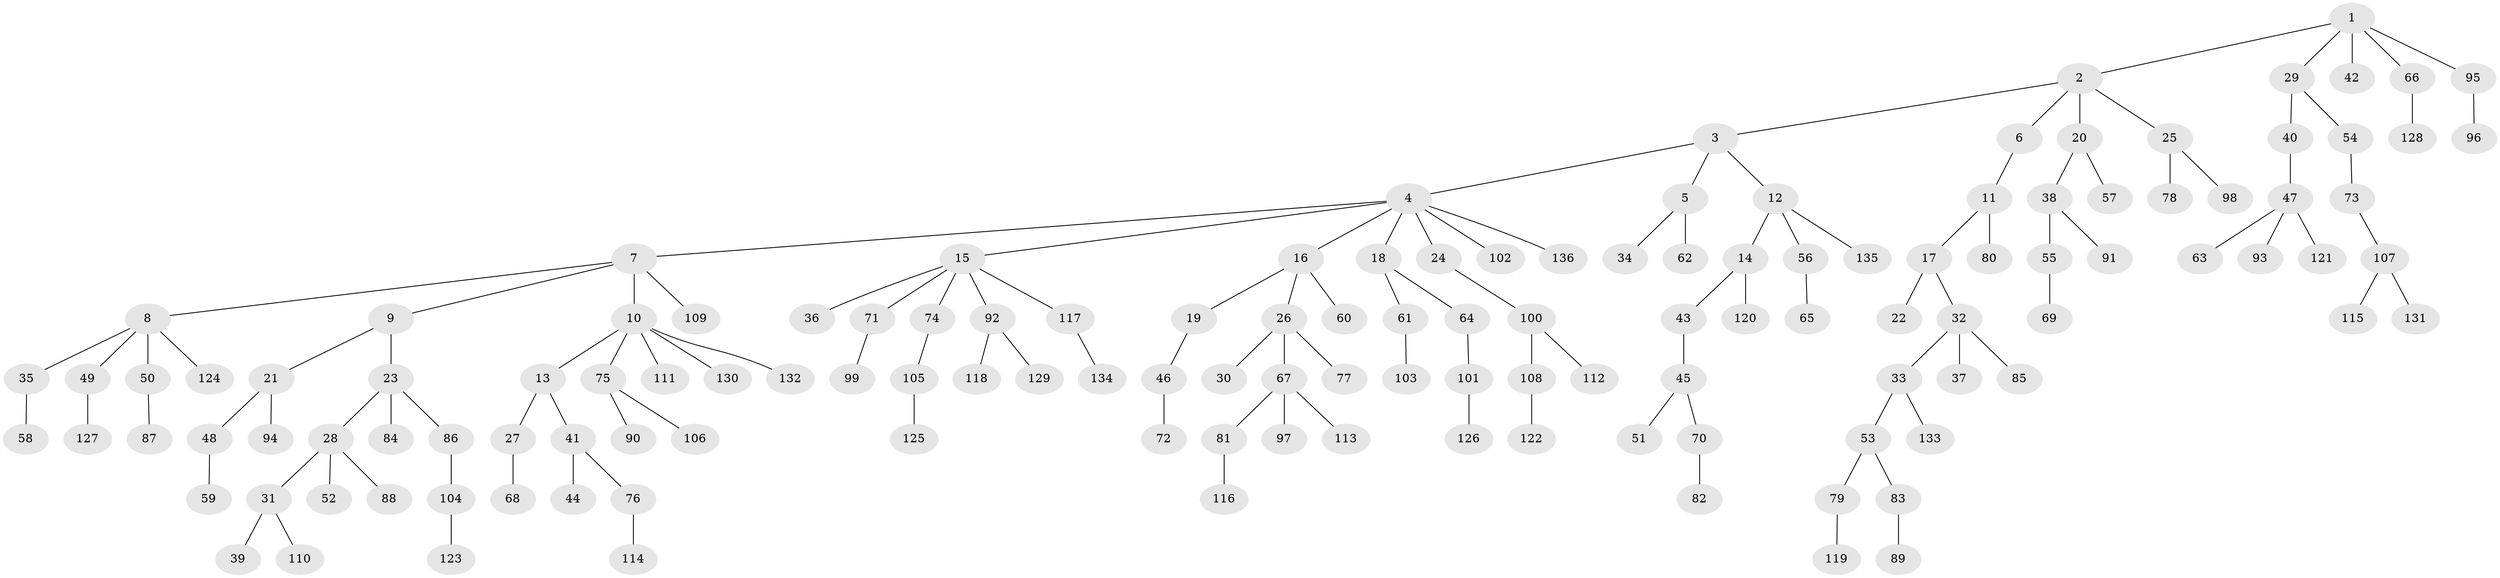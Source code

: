 // coarse degree distribution, {4: 0.06593406593406594, 5: 0.04395604395604396, 7: 0.01098901098901099, 3: 0.10989010989010989, 6: 0.02197802197802198, 2: 0.2087912087912088, 1: 0.5384615384615384}
// Generated by graph-tools (version 1.1) at 2025/24/03/03/25 07:24:06]
// undirected, 136 vertices, 135 edges
graph export_dot {
graph [start="1"]
  node [color=gray90,style=filled];
  1;
  2;
  3;
  4;
  5;
  6;
  7;
  8;
  9;
  10;
  11;
  12;
  13;
  14;
  15;
  16;
  17;
  18;
  19;
  20;
  21;
  22;
  23;
  24;
  25;
  26;
  27;
  28;
  29;
  30;
  31;
  32;
  33;
  34;
  35;
  36;
  37;
  38;
  39;
  40;
  41;
  42;
  43;
  44;
  45;
  46;
  47;
  48;
  49;
  50;
  51;
  52;
  53;
  54;
  55;
  56;
  57;
  58;
  59;
  60;
  61;
  62;
  63;
  64;
  65;
  66;
  67;
  68;
  69;
  70;
  71;
  72;
  73;
  74;
  75;
  76;
  77;
  78;
  79;
  80;
  81;
  82;
  83;
  84;
  85;
  86;
  87;
  88;
  89;
  90;
  91;
  92;
  93;
  94;
  95;
  96;
  97;
  98;
  99;
  100;
  101;
  102;
  103;
  104;
  105;
  106;
  107;
  108;
  109;
  110;
  111;
  112;
  113;
  114;
  115;
  116;
  117;
  118;
  119;
  120;
  121;
  122;
  123;
  124;
  125;
  126;
  127;
  128;
  129;
  130;
  131;
  132;
  133;
  134;
  135;
  136;
  1 -- 2;
  1 -- 29;
  1 -- 42;
  1 -- 66;
  1 -- 95;
  2 -- 3;
  2 -- 6;
  2 -- 20;
  2 -- 25;
  3 -- 4;
  3 -- 5;
  3 -- 12;
  4 -- 7;
  4 -- 15;
  4 -- 16;
  4 -- 18;
  4 -- 24;
  4 -- 102;
  4 -- 136;
  5 -- 34;
  5 -- 62;
  6 -- 11;
  7 -- 8;
  7 -- 9;
  7 -- 10;
  7 -- 109;
  8 -- 35;
  8 -- 49;
  8 -- 50;
  8 -- 124;
  9 -- 21;
  9 -- 23;
  10 -- 13;
  10 -- 75;
  10 -- 111;
  10 -- 130;
  10 -- 132;
  11 -- 17;
  11 -- 80;
  12 -- 14;
  12 -- 56;
  12 -- 135;
  13 -- 27;
  13 -- 41;
  14 -- 43;
  14 -- 120;
  15 -- 36;
  15 -- 71;
  15 -- 74;
  15 -- 92;
  15 -- 117;
  16 -- 19;
  16 -- 26;
  16 -- 60;
  17 -- 22;
  17 -- 32;
  18 -- 61;
  18 -- 64;
  19 -- 46;
  20 -- 38;
  20 -- 57;
  21 -- 48;
  21 -- 94;
  23 -- 28;
  23 -- 84;
  23 -- 86;
  24 -- 100;
  25 -- 78;
  25 -- 98;
  26 -- 30;
  26 -- 67;
  26 -- 77;
  27 -- 68;
  28 -- 31;
  28 -- 52;
  28 -- 88;
  29 -- 40;
  29 -- 54;
  31 -- 39;
  31 -- 110;
  32 -- 33;
  32 -- 37;
  32 -- 85;
  33 -- 53;
  33 -- 133;
  35 -- 58;
  38 -- 55;
  38 -- 91;
  40 -- 47;
  41 -- 44;
  41 -- 76;
  43 -- 45;
  45 -- 51;
  45 -- 70;
  46 -- 72;
  47 -- 63;
  47 -- 93;
  47 -- 121;
  48 -- 59;
  49 -- 127;
  50 -- 87;
  53 -- 79;
  53 -- 83;
  54 -- 73;
  55 -- 69;
  56 -- 65;
  61 -- 103;
  64 -- 101;
  66 -- 128;
  67 -- 81;
  67 -- 97;
  67 -- 113;
  70 -- 82;
  71 -- 99;
  73 -- 107;
  74 -- 105;
  75 -- 90;
  75 -- 106;
  76 -- 114;
  79 -- 119;
  81 -- 116;
  83 -- 89;
  86 -- 104;
  92 -- 118;
  92 -- 129;
  95 -- 96;
  100 -- 108;
  100 -- 112;
  101 -- 126;
  104 -- 123;
  105 -- 125;
  107 -- 115;
  107 -- 131;
  108 -- 122;
  117 -- 134;
}
